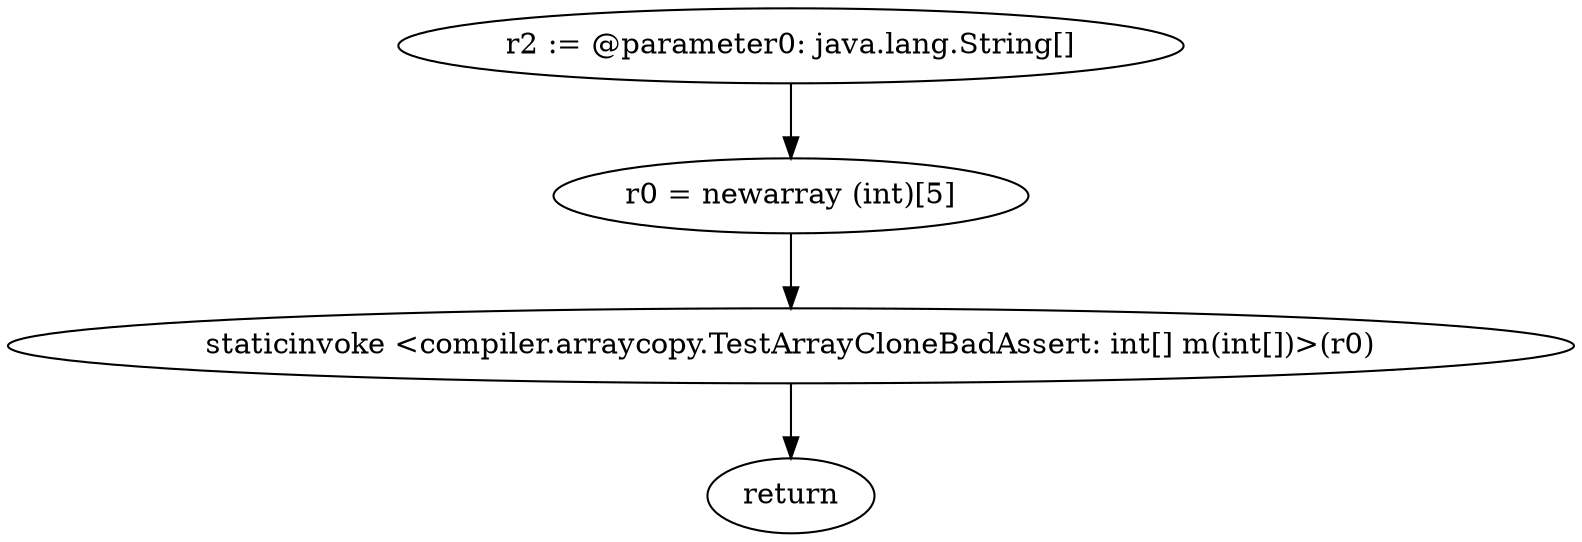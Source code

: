 digraph "unitGraph" {
    "r2 := @parameter0: java.lang.String[]"
    "r0 = newarray (int)[5]"
    "staticinvoke <compiler.arraycopy.TestArrayCloneBadAssert: int[] m(int[])>(r0)"
    "return"
    "r2 := @parameter0: java.lang.String[]"->"r0 = newarray (int)[5]";
    "r0 = newarray (int)[5]"->"staticinvoke <compiler.arraycopy.TestArrayCloneBadAssert: int[] m(int[])>(r0)";
    "staticinvoke <compiler.arraycopy.TestArrayCloneBadAssert: int[] m(int[])>(r0)"->"return";
}
